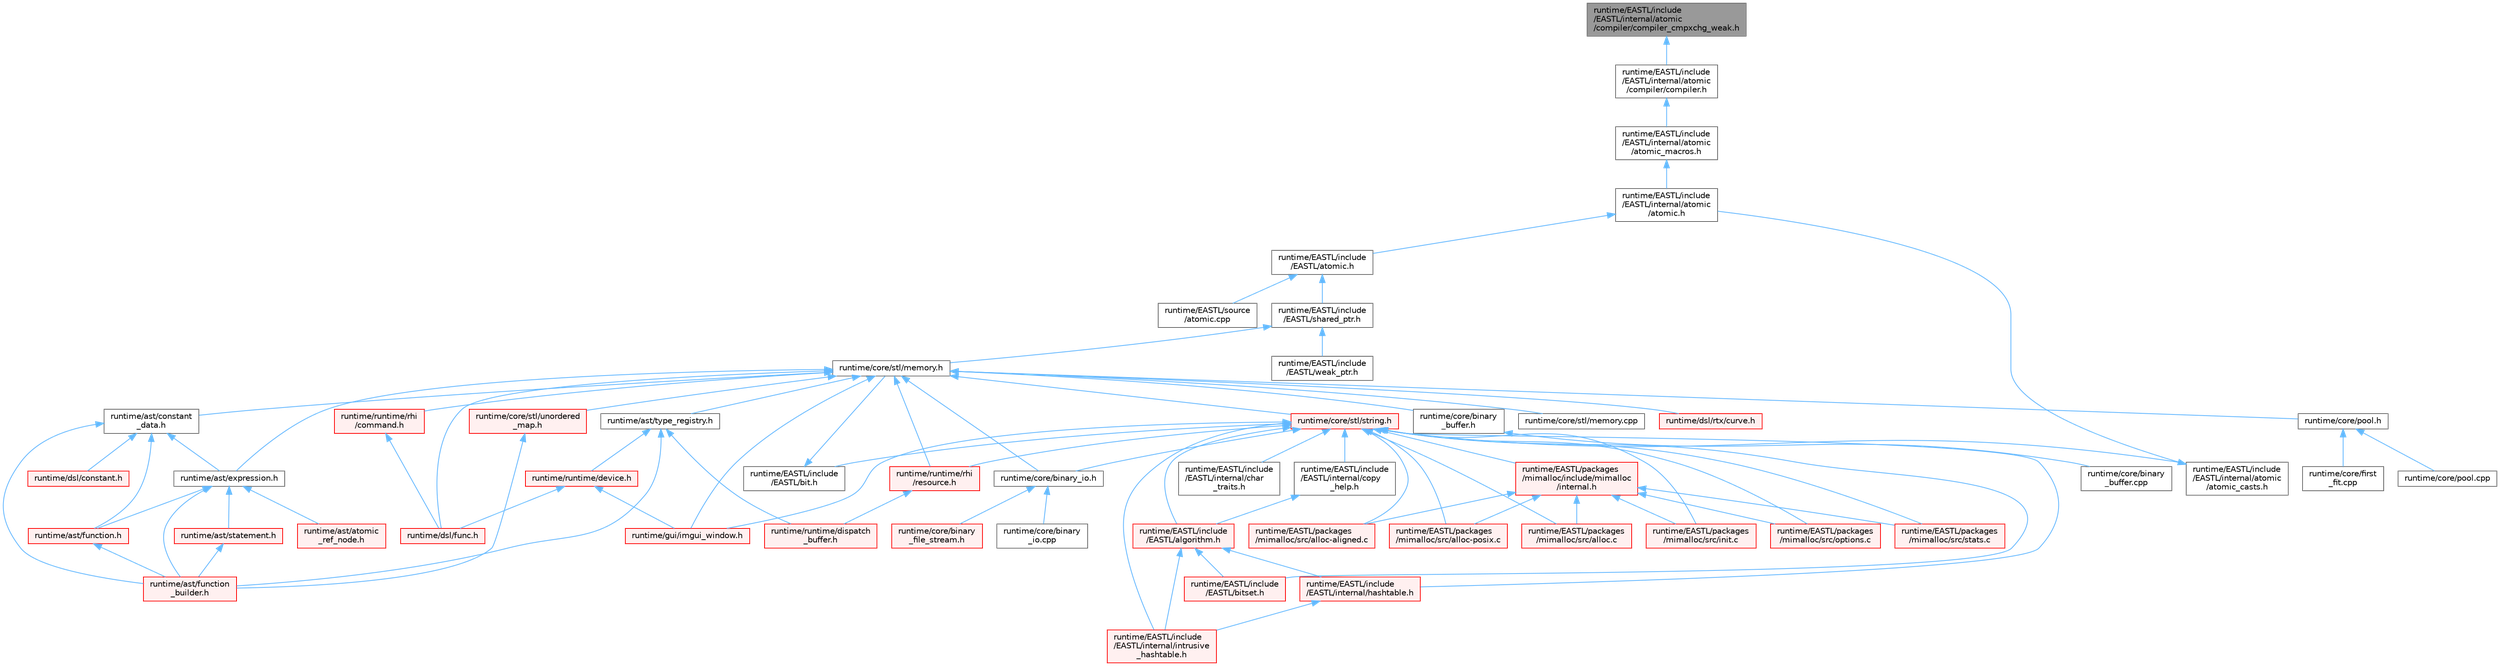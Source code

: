 digraph "runtime/EASTL/include/EASTL/internal/atomic/compiler/compiler_cmpxchg_weak.h"
{
 // LATEX_PDF_SIZE
  bgcolor="transparent";
  edge [fontname=Helvetica,fontsize=10,labelfontname=Helvetica,labelfontsize=10];
  node [fontname=Helvetica,fontsize=10,shape=box,height=0.2,width=0.4];
  Node1 [id="Node000001",label="runtime/EASTL/include\l/EASTL/internal/atomic\l/compiler/compiler_cmpxchg_weak.h",height=0.2,width=0.4,color="gray40", fillcolor="grey60", style="filled", fontcolor="black",tooltip=" "];
  Node1 -> Node2 [id="edge1_Node000001_Node000002",dir="back",color="steelblue1",style="solid",tooltip=" "];
  Node2 [id="Node000002",label="runtime/EASTL/include\l/EASTL/internal/atomic\l/compiler/compiler.h",height=0.2,width=0.4,color="grey40", fillcolor="white", style="filled",URL="$compiler_8h.html",tooltip=" "];
  Node2 -> Node3 [id="edge2_Node000002_Node000003",dir="back",color="steelblue1",style="solid",tooltip=" "];
  Node3 [id="Node000003",label="runtime/EASTL/include\l/EASTL/internal/atomic\l/atomic_macros.h",height=0.2,width=0.4,color="grey40", fillcolor="white", style="filled",URL="$atomic__macros_8h.html",tooltip=" "];
  Node3 -> Node4 [id="edge3_Node000003_Node000004",dir="back",color="steelblue1",style="solid",tooltip=" "];
  Node4 [id="Node000004",label="runtime/EASTL/include\l/EASTL/internal/atomic\l/atomic.h",height=0.2,width=0.4,color="grey40", fillcolor="white", style="filled",URL="$_e_a_s_t_l_2include_2_e_a_s_t_l_2internal_2atomic_2atomic_8h.html",tooltip=" "];
  Node4 -> Node5 [id="edge4_Node000004_Node000005",dir="back",color="steelblue1",style="solid",tooltip=" "];
  Node5 [id="Node000005",label="runtime/EASTL/include\l/EASTL/atomic.h",height=0.2,width=0.4,color="grey40", fillcolor="white", style="filled",URL="$_e_a_s_t_l_2include_2_e_a_s_t_l_2atomic_8h.html",tooltip=" "];
  Node5 -> Node6 [id="edge5_Node000005_Node000006",dir="back",color="steelblue1",style="solid",tooltip=" "];
  Node6 [id="Node000006",label="runtime/EASTL/include\l/EASTL/shared_ptr.h",height=0.2,width=0.4,color="grey40", fillcolor="white", style="filled",URL="$shared__ptr_8h.html",tooltip=" "];
  Node6 -> Node7 [id="edge6_Node000006_Node000007",dir="back",color="steelblue1",style="solid",tooltip=" "];
  Node7 [id="Node000007",label="runtime/EASTL/include\l/EASTL/weak_ptr.h",height=0.2,width=0.4,color="grey40", fillcolor="white", style="filled",URL="$weak__ptr_8h.html",tooltip=" "];
  Node6 -> Node8 [id="edge7_Node000006_Node000008",dir="back",color="steelblue1",style="solid",tooltip=" "];
  Node8 [id="Node000008",label="runtime/core/stl/memory.h",height=0.2,width=0.4,color="grey40", fillcolor="white", style="filled",URL="$core_2stl_2memory_8h.html",tooltip=" "];
  Node8 -> Node9 [id="edge8_Node000008_Node000009",dir="back",color="steelblue1",style="solid",tooltip=" "];
  Node9 [id="Node000009",label="runtime/ast/constant\l_data.h",height=0.2,width=0.4,color="grey40", fillcolor="white", style="filled",URL="$constant__data_8h.html",tooltip=" "];
  Node9 -> Node10 [id="edge9_Node000009_Node000010",dir="back",color="steelblue1",style="solid",tooltip=" "];
  Node10 [id="Node000010",label="runtime/ast/expression.h",height=0.2,width=0.4,color="grey40", fillcolor="white", style="filled",URL="$expression_8h.html",tooltip=" "];
  Node10 -> Node11 [id="edge10_Node000010_Node000011",dir="back",color="steelblue1",style="solid",tooltip=" "];
  Node11 [id="Node000011",label="runtime/ast/atomic\l_ref_node.h",height=0.2,width=0.4,color="red", fillcolor="#FFF0F0", style="filled",URL="$atomic__ref__node_8h.html",tooltip=" "];
  Node10 -> Node31 [id="edge11_Node000010_Node000031",dir="back",color="steelblue1",style="solid",tooltip=" "];
  Node31 [id="Node000031",label="runtime/ast/function.h",height=0.2,width=0.4,color="red", fillcolor="#FFF0F0", style="filled",URL="$ast_2function_8h.html",tooltip=" "];
  Node31 -> Node33 [id="edge12_Node000031_Node000033",dir="back",color="steelblue1",style="solid",tooltip=" "];
  Node33 [id="Node000033",label="runtime/ast/function\l_builder.h",height=0.2,width=0.4,color="red", fillcolor="#FFF0F0", style="filled",URL="$function__builder_8h.html",tooltip=" "];
  Node10 -> Node33 [id="edge13_Node000010_Node000033",dir="back",color="steelblue1",style="solid",tooltip=" "];
  Node10 -> Node60 [id="edge14_Node000010_Node000060",dir="back",color="steelblue1",style="solid",tooltip=" "];
  Node60 [id="Node000060",label="runtime/ast/statement.h",height=0.2,width=0.4,color="red", fillcolor="#FFF0F0", style="filled",URL="$statement_8h.html",tooltip=" "];
  Node60 -> Node33 [id="edge15_Node000060_Node000033",dir="back",color="steelblue1",style="solid",tooltip=" "];
  Node9 -> Node31 [id="edge16_Node000009_Node000031",dir="back",color="steelblue1",style="solid",tooltip=" "];
  Node9 -> Node33 [id="edge17_Node000009_Node000033",dir="back",color="steelblue1",style="solid",tooltip=" "];
  Node9 -> Node35 [id="edge18_Node000009_Node000035",dir="back",color="steelblue1",style="solid",tooltip=" "];
  Node35 [id="Node000035",label="runtime/dsl/constant.h",height=0.2,width=0.4,color="red", fillcolor="#FFF0F0", style="filled",URL="$constant_8h.html",tooltip=" "];
  Node8 -> Node10 [id="edge19_Node000008_Node000010",dir="back",color="steelblue1",style="solid",tooltip=" "];
  Node8 -> Node61 [id="edge20_Node000008_Node000061",dir="back",color="steelblue1",style="solid",tooltip=" "];
  Node61 [id="Node000061",label="runtime/ast/type_registry.h",height=0.2,width=0.4,color="grey40", fillcolor="white", style="filled",URL="$type__registry_8h.html",tooltip=" "];
  Node61 -> Node33 [id="edge21_Node000061_Node000033",dir="back",color="steelblue1",style="solid",tooltip=" "];
  Node61 -> Node51 [id="edge22_Node000061_Node000051",dir="back",color="steelblue1",style="solid",tooltip=" "];
  Node51 [id="Node000051",label="runtime/runtime/device.h",height=0.2,width=0.4,color="red", fillcolor="#FFF0F0", style="filled",URL="$device_8h.html",tooltip=" "];
  Node51 -> Node14 [id="edge23_Node000051_Node000014",dir="back",color="steelblue1",style="solid",tooltip=" "];
  Node14 [id="Node000014",label="runtime/dsl/func.h",height=0.2,width=0.4,color="red", fillcolor="#FFF0F0", style="filled",URL="$func_8h.html",tooltip=" "];
  Node51 -> Node52 [id="edge24_Node000051_Node000052",dir="back",color="steelblue1",style="solid",tooltip=" "];
  Node52 [id="Node000052",label="runtime/gui/imgui_window.h",height=0.2,width=0.4,color="red", fillcolor="#FFF0F0", style="filled",URL="$imgui__window_8h.html",tooltip=" "];
  Node61 -> Node53 [id="edge25_Node000061_Node000053",dir="back",color="steelblue1",style="solid",tooltip=" "];
  Node53 [id="Node000053",label="runtime/runtime/dispatch\l_buffer.h",height=0.2,width=0.4,color="red", fillcolor="#FFF0F0", style="filled",URL="$dispatch__buffer_8h.html",tooltip=" "];
  Node8 -> Node62 [id="edge26_Node000008_Node000062",dir="back",color="steelblue1",style="solid",tooltip=" "];
  Node62 [id="Node000062",label="runtime/core/binary\l_buffer.h",height=0.2,width=0.4,color="grey40", fillcolor="white", style="filled",URL="$binary__buffer_8h.html",tooltip=" "];
  Node62 -> Node63 [id="edge27_Node000062_Node000063",dir="back",color="steelblue1",style="solid",tooltip=" "];
  Node63 [id="Node000063",label="runtime/core/binary\l_buffer.cpp",height=0.2,width=0.4,color="grey40", fillcolor="white", style="filled",URL="$binary__buffer_8cpp.html",tooltip=" "];
  Node8 -> Node64 [id="edge28_Node000008_Node000064",dir="back",color="steelblue1",style="solid",tooltip=" "];
  Node64 [id="Node000064",label="runtime/core/binary_io.h",height=0.2,width=0.4,color="grey40", fillcolor="white", style="filled",URL="$binary__io_8h.html",tooltip=" "];
  Node64 -> Node65 [id="edge29_Node000064_Node000065",dir="back",color="steelblue1",style="solid",tooltip=" "];
  Node65 [id="Node000065",label="runtime/core/binary\l_file_stream.h",height=0.2,width=0.4,color="red", fillcolor="#FFF0F0", style="filled",URL="$binary__file__stream_8h.html",tooltip=" "];
  Node64 -> Node67 [id="edge30_Node000064_Node000067",dir="back",color="steelblue1",style="solid",tooltip=" "];
  Node67 [id="Node000067",label="runtime/core/binary\l_io.cpp",height=0.2,width=0.4,color="grey40", fillcolor="white", style="filled",URL="$binary__io_8cpp.html",tooltip=" "];
  Node8 -> Node68 [id="edge31_Node000008_Node000068",dir="back",color="steelblue1",style="solid",tooltip=" "];
  Node68 [id="Node000068",label="runtime/core/pool.h",height=0.2,width=0.4,color="grey40", fillcolor="white", style="filled",URL="$core_2pool_8h.html",tooltip=" "];
  Node68 -> Node69 [id="edge32_Node000068_Node000069",dir="back",color="steelblue1",style="solid",tooltip=" "];
  Node69 [id="Node000069",label="runtime/core/first\l_fit.cpp",height=0.2,width=0.4,color="grey40", fillcolor="white", style="filled",URL="$first__fit_8cpp.html",tooltip=" "];
  Node68 -> Node70 [id="edge33_Node000068_Node000070",dir="back",color="steelblue1",style="solid",tooltip=" "];
  Node70 [id="Node000070",label="runtime/core/pool.cpp",height=0.2,width=0.4,color="grey40", fillcolor="white", style="filled",URL="$pool_8cpp.html",tooltip=" "];
  Node8 -> Node71 [id="edge34_Node000008_Node000071",dir="back",color="steelblue1",style="solid",tooltip=" "];
  Node71 [id="Node000071",label="runtime/core/stl/memory.cpp",height=0.2,width=0.4,color="grey40", fillcolor="white", style="filled",URL="$core_2stl_2memory_8cpp.html",tooltip=" "];
  Node8 -> Node72 [id="edge35_Node000008_Node000072",dir="back",color="steelblue1",style="solid",tooltip=" "];
  Node72 [id="Node000072",label="runtime/core/stl/string.h",height=0.2,width=0.4,color="red", fillcolor="#FFF0F0", style="filled",URL="$string_8h.html",tooltip=" "];
  Node72 -> Node73 [id="edge36_Node000072_Node000073",dir="back",color="steelblue1",style="solid",tooltip=" "];
  Node73 [id="Node000073",label="runtime/EASTL/include\l/EASTL/algorithm.h",height=0.2,width=0.4,color="red", fillcolor="#FFF0F0", style="filled",URL="$_e_a_s_t_l_2include_2_e_a_s_t_l_2algorithm_8h.html",tooltip=" "];
  Node73 -> Node85 [id="edge37_Node000073_Node000085",dir="back",color="steelblue1",style="solid",tooltip=" "];
  Node85 [id="Node000085",label="runtime/EASTL/include\l/EASTL/bitset.h",height=0.2,width=0.4,color="red", fillcolor="#FFF0F0", style="filled",URL="$bitset_8h.html",tooltip=" "];
  Node73 -> Node103 [id="edge38_Node000073_Node000103",dir="back",color="steelblue1",style="solid",tooltip=" "];
  Node103 [id="Node000103",label="runtime/EASTL/include\l/EASTL/internal/hashtable.h",height=0.2,width=0.4,color="red", fillcolor="#FFF0F0", style="filled",URL="$hashtable_8h.html",tooltip=" "];
  Node103 -> Node113 [id="edge39_Node000103_Node000113",dir="back",color="steelblue1",style="solid",tooltip=" "];
  Node113 [id="Node000113",label="runtime/EASTL/include\l/EASTL/internal/intrusive\l_hashtable.h",height=0.2,width=0.4,color="red", fillcolor="#FFF0F0", style="filled",URL="$intrusive__hashtable_8h.html",tooltip=" "];
  Node73 -> Node113 [id="edge40_Node000073_Node000113",dir="back",color="steelblue1",style="solid",tooltip=" "];
  Node72 -> Node170 [id="edge41_Node000072_Node000170",dir="back",color="steelblue1",style="solid",tooltip=" "];
  Node170 [id="Node000170",label="runtime/EASTL/include\l/EASTL/bit.h",height=0.2,width=0.4,color="grey40", fillcolor="white", style="filled",URL="$bit_8h.html",tooltip=" "];
  Node170 -> Node8 [id="edge42_Node000170_Node000008",dir="back",color="steelblue1",style="solid",tooltip=" "];
  Node72 -> Node85 [id="edge43_Node000072_Node000085",dir="back",color="steelblue1",style="solid",tooltip=" "];
  Node72 -> Node171 [id="edge44_Node000072_Node000171",dir="back",color="steelblue1",style="solid",tooltip=" "];
  Node171 [id="Node000171",label="runtime/EASTL/include\l/EASTL/internal/atomic\l/atomic_casts.h",height=0.2,width=0.4,color="grey40", fillcolor="white", style="filled",URL="$atomic__casts_8h.html",tooltip=" "];
  Node171 -> Node4 [id="edge45_Node000171_Node000004",dir="back",color="steelblue1",style="solid",tooltip=" "];
  Node72 -> Node172 [id="edge46_Node000072_Node000172",dir="back",color="steelblue1",style="solid",tooltip=" "];
  Node172 [id="Node000172",label="runtime/EASTL/include\l/EASTL/internal/char\l_traits.h",height=0.2,width=0.4,color="grey40", fillcolor="white", style="filled",URL="$char__traits_8h.html",tooltip=" "];
  Node72 -> Node173 [id="edge47_Node000072_Node000173",dir="back",color="steelblue1",style="solid",tooltip=" "];
  Node173 [id="Node000173",label="runtime/EASTL/include\l/EASTL/internal/copy\l_help.h",height=0.2,width=0.4,color="grey40", fillcolor="white", style="filled",URL="$copy__help_8h.html",tooltip=" "];
  Node173 -> Node73 [id="edge48_Node000173_Node000073",dir="back",color="steelblue1",style="solid",tooltip=" "];
  Node72 -> Node103 [id="edge49_Node000072_Node000103",dir="back",color="steelblue1",style="solid",tooltip=" "];
  Node72 -> Node113 [id="edge50_Node000072_Node000113",dir="back",color="steelblue1",style="solid",tooltip=" "];
  Node72 -> Node174 [id="edge51_Node000072_Node000174",dir="back",color="steelblue1",style="solid",tooltip=" "];
  Node174 [id="Node000174",label="runtime/EASTL/packages\l/mimalloc/include/mimalloc\l/internal.h",height=0.2,width=0.4,color="red", fillcolor="#FFF0F0", style="filled",URL="$_e_a_s_t_l_2packages_2mimalloc_2include_2mimalloc_2internal_8h.html",tooltip=" "];
  Node174 -> Node175 [id="edge52_Node000174_Node000175",dir="back",color="steelblue1",style="solid",tooltip=" "];
  Node175 [id="Node000175",label="runtime/EASTL/packages\l/mimalloc/src/alloc-aligned.c",height=0.2,width=0.4,color="red", fillcolor="#FFF0F0", style="filled",URL="$alloc-aligned_8c.html",tooltip=" "];
  Node174 -> Node178 [id="edge53_Node000174_Node000178",dir="back",color="steelblue1",style="solid",tooltip=" "];
  Node178 [id="Node000178",label="runtime/EASTL/packages\l/mimalloc/src/alloc-posix.c",height=0.2,width=0.4,color="red", fillcolor="#FFF0F0", style="filled",URL="$alloc-posix_8c.html",tooltip=" "];
  Node174 -> Node179 [id="edge54_Node000174_Node000179",dir="back",color="steelblue1",style="solid",tooltip=" "];
  Node179 [id="Node000179",label="runtime/EASTL/packages\l/mimalloc/src/alloc.c",height=0.2,width=0.4,color="red", fillcolor="#FFF0F0", style="filled",URL="$alloc_8c.html",tooltip=" "];
  Node174 -> Node185 [id="edge55_Node000174_Node000185",dir="back",color="steelblue1",style="solid",tooltip=" "];
  Node185 [id="Node000185",label="runtime/EASTL/packages\l/mimalloc/src/init.c",height=0.2,width=0.4,color="red", fillcolor="#FFF0F0", style="filled",URL="$_e_a_s_t_l_2packages_2mimalloc_2src_2init_8c.html",tooltip=" "];
  Node174 -> Node187 [id="edge56_Node000174_Node000187",dir="back",color="steelblue1",style="solid",tooltip=" "];
  Node187 [id="Node000187",label="runtime/EASTL/packages\l/mimalloc/src/options.c",height=0.2,width=0.4,color="red", fillcolor="#FFF0F0", style="filled",URL="$options_8c.html",tooltip=" "];
  Node174 -> Node200 [id="edge57_Node000174_Node000200",dir="back",color="steelblue1",style="solid",tooltip=" "];
  Node200 [id="Node000200",label="runtime/EASTL/packages\l/mimalloc/src/stats.c",height=0.2,width=0.4,color="red", fillcolor="#FFF0F0", style="filled",URL="$stats_8c.html",tooltip=" "];
  Node72 -> Node175 [id="edge58_Node000072_Node000175",dir="back",color="steelblue1",style="solid",tooltip=" "];
  Node72 -> Node178 [id="edge59_Node000072_Node000178",dir="back",color="steelblue1",style="solid",tooltip=" "];
  Node72 -> Node179 [id="edge60_Node000072_Node000179",dir="back",color="steelblue1",style="solid",tooltip=" "];
  Node72 -> Node185 [id="edge61_Node000072_Node000185",dir="back",color="steelblue1",style="solid",tooltip=" "];
  Node72 -> Node187 [id="edge62_Node000072_Node000187",dir="back",color="steelblue1",style="solid",tooltip=" "];
  Node72 -> Node200 [id="edge63_Node000072_Node000200",dir="back",color="steelblue1",style="solid",tooltip=" "];
  Node72 -> Node64 [id="edge64_Node000072_Node000064",dir="back",color="steelblue1",style="solid",tooltip=" "];
  Node72 -> Node52 [id="edge65_Node000072_Node000052",dir="back",color="steelblue1",style="solid",tooltip=" "];
  Node72 -> Node217 [id="edge66_Node000072_Node000217",dir="back",color="steelblue1",style="solid",tooltip=" "];
  Node217 [id="Node000217",label="runtime/runtime/rhi\l/resource.h",height=0.2,width=0.4,color="red", fillcolor="#FFF0F0", style="filled",URL="$runtime_2rhi_2resource_8h.html",tooltip=" "];
  Node217 -> Node53 [id="edge67_Node000217_Node000053",dir="back",color="steelblue1",style="solid",tooltip=" "];
  Node8 -> Node93 [id="edge68_Node000008_Node000093",dir="back",color="steelblue1",style="solid",tooltip=" "];
  Node93 [id="Node000093",label="runtime/core/stl/unordered\l_map.h",height=0.2,width=0.4,color="red", fillcolor="#FFF0F0", style="filled",URL="$core_2stl_2unordered__map_8h.html",tooltip=" "];
  Node93 -> Node33 [id="edge69_Node000093_Node000033",dir="back",color="steelblue1",style="solid",tooltip=" "];
  Node8 -> Node14 [id="edge70_Node000008_Node000014",dir="back",color="steelblue1",style="solid",tooltip=" "];
  Node8 -> Node43 [id="edge71_Node000008_Node000043",dir="back",color="steelblue1",style="solid",tooltip=" "];
  Node43 [id="Node000043",label="runtime/dsl/rtx/curve.h",height=0.2,width=0.4,color="red", fillcolor="#FFF0F0", style="filled",URL="$dsl_2rtx_2curve_8h.html",tooltip=" "];
  Node8 -> Node52 [id="edge72_Node000008_Node000052",dir="back",color="steelblue1",style="solid",tooltip=" "];
  Node8 -> Node78 [id="edge73_Node000008_Node000078",dir="back",color="steelblue1",style="solid",tooltip=" "];
  Node78 [id="Node000078",label="runtime/runtime/rhi\l/command.h",height=0.2,width=0.4,color="red", fillcolor="#FFF0F0", style="filled",URL="$command_8h.html",tooltip=" "];
  Node78 -> Node14 [id="edge74_Node000078_Node000014",dir="back",color="steelblue1",style="solid",tooltip=" "];
  Node8 -> Node217 [id="edge75_Node000008_Node000217",dir="back",color="steelblue1",style="solid",tooltip=" "];
  Node5 -> Node475 [id="edge76_Node000005_Node000475",dir="back",color="steelblue1",style="solid",tooltip=" "];
  Node475 [id="Node000475",label="runtime/EASTL/source\l/atomic.cpp",height=0.2,width=0.4,color="grey40", fillcolor="white", style="filled",URL="$atomic_8cpp.html",tooltip=" "];
}
